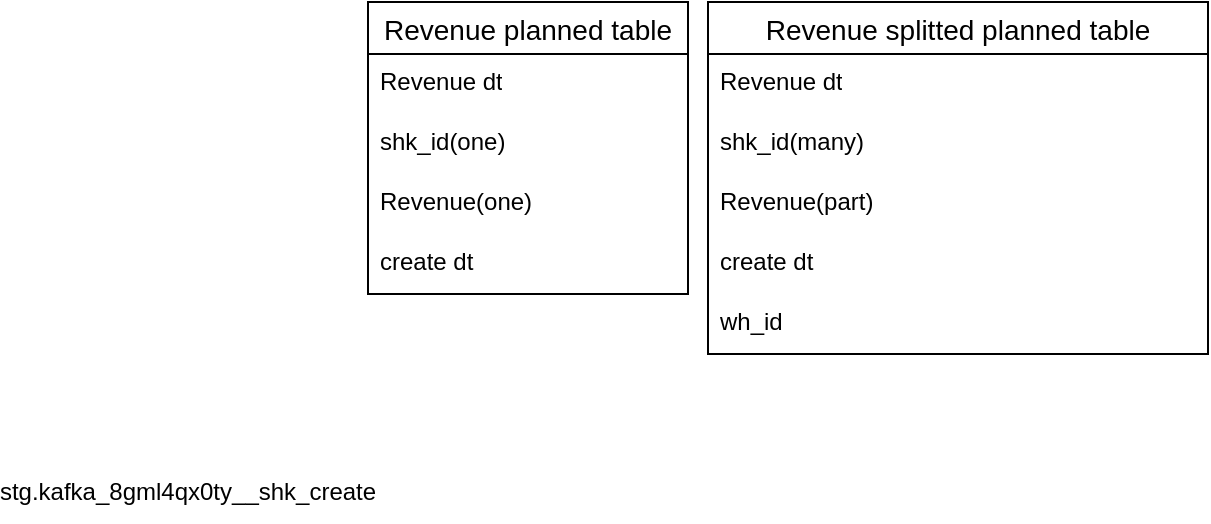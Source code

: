 <mxfile version="24.5.2" type="github">
  <diagram id="R2lEEEUBdFMjLlhIrx00" name="Page-1">
    <mxGraphModel dx="1002" dy="575" grid="1" gridSize="10" guides="1" tooltips="1" connect="1" arrows="1" fold="1" page="1" pageScale="1" pageWidth="850" pageHeight="1100" math="0" shadow="0" extFonts="Permanent Marker^https://fonts.googleapis.com/css?family=Permanent+Marker">
      <root>
        <mxCell id="0" />
        <mxCell id="1" parent="0" />
        <mxCell id="zTqZhQre5ebIJnKyTU1B-1" value="Revenue planned table" style="swimlane;fontStyle=0;childLayout=stackLayout;horizontal=1;startSize=26;horizontalStack=0;resizeParent=1;resizeParentMax=0;resizeLast=0;collapsible=1;marginBottom=0;align=center;fontSize=14;" vertex="1" parent="1">
          <mxGeometry x="220" y="50" width="160" height="146" as="geometry" />
        </mxCell>
        <mxCell id="zTqZhQre5ebIJnKyTU1B-2" value="Revenue dt" style="text;strokeColor=none;fillColor=none;spacingLeft=4;spacingRight=4;overflow=hidden;rotatable=0;points=[[0,0.5],[1,0.5]];portConstraint=eastwest;fontSize=12;whiteSpace=wrap;html=1;" vertex="1" parent="zTqZhQre5ebIJnKyTU1B-1">
          <mxGeometry y="26" width="160" height="30" as="geometry" />
        </mxCell>
        <mxCell id="zTqZhQre5ebIJnKyTU1B-3" value="shk_id(one)" style="text;strokeColor=none;fillColor=none;spacingLeft=4;spacingRight=4;overflow=hidden;rotatable=0;points=[[0,0.5],[1,0.5]];portConstraint=eastwest;fontSize=12;whiteSpace=wrap;html=1;" vertex="1" parent="zTqZhQre5ebIJnKyTU1B-1">
          <mxGeometry y="56" width="160" height="30" as="geometry" />
        </mxCell>
        <mxCell id="zTqZhQre5ebIJnKyTU1B-4" value="Revenue(one)" style="text;strokeColor=none;fillColor=none;spacingLeft=4;spacingRight=4;overflow=hidden;rotatable=0;points=[[0,0.5],[1,0.5]];portConstraint=eastwest;fontSize=12;whiteSpace=wrap;html=1;" vertex="1" parent="zTqZhQre5ebIJnKyTU1B-1">
          <mxGeometry y="86" width="160" height="30" as="geometry" />
        </mxCell>
        <mxCell id="zTqZhQre5ebIJnKyTU1B-5" value="create dt" style="text;strokeColor=none;fillColor=none;spacingLeft=4;spacingRight=4;overflow=hidden;rotatable=0;points=[[0,0.5],[1,0.5]];portConstraint=eastwest;fontSize=12;whiteSpace=wrap;html=1;" vertex="1" parent="zTqZhQre5ebIJnKyTU1B-1">
          <mxGeometry y="116" width="160" height="30" as="geometry" />
        </mxCell>
        <mxCell id="zTqZhQre5ebIJnKyTU1B-6" value="Revenue splitted planned table" style="swimlane;fontStyle=0;childLayout=stackLayout;horizontal=1;startSize=26;horizontalStack=0;resizeParent=1;resizeParentMax=0;resizeLast=0;collapsible=1;marginBottom=0;align=center;fontSize=14;" vertex="1" parent="1">
          <mxGeometry x="390" y="50" width="250" height="176" as="geometry" />
        </mxCell>
        <mxCell id="zTqZhQre5ebIJnKyTU1B-7" value="Revenue dt" style="text;strokeColor=none;fillColor=none;spacingLeft=4;spacingRight=4;overflow=hidden;rotatable=0;points=[[0,0.5],[1,0.5]];portConstraint=eastwest;fontSize=12;whiteSpace=wrap;html=1;" vertex="1" parent="zTqZhQre5ebIJnKyTU1B-6">
          <mxGeometry y="26" width="250" height="30" as="geometry" />
        </mxCell>
        <mxCell id="zTqZhQre5ebIJnKyTU1B-8" value="shk_id(many)" style="text;strokeColor=none;fillColor=none;spacingLeft=4;spacingRight=4;overflow=hidden;rotatable=0;points=[[0,0.5],[1,0.5]];portConstraint=eastwest;fontSize=12;whiteSpace=wrap;html=1;" vertex="1" parent="zTqZhQre5ebIJnKyTU1B-6">
          <mxGeometry y="56" width="250" height="30" as="geometry" />
        </mxCell>
        <mxCell id="zTqZhQre5ebIJnKyTU1B-9" value="Revenue(part)" style="text;strokeColor=none;fillColor=none;spacingLeft=4;spacingRight=4;overflow=hidden;rotatable=0;points=[[0,0.5],[1,0.5]];portConstraint=eastwest;fontSize=12;whiteSpace=wrap;html=1;" vertex="1" parent="zTqZhQre5ebIJnKyTU1B-6">
          <mxGeometry y="86" width="250" height="30" as="geometry" />
        </mxCell>
        <mxCell id="zTqZhQre5ebIJnKyTU1B-10" value="create dt" style="text;strokeColor=none;fillColor=none;spacingLeft=4;spacingRight=4;overflow=hidden;rotatable=0;points=[[0,0.5],[1,0.5]];portConstraint=eastwest;fontSize=12;whiteSpace=wrap;html=1;" vertex="1" parent="zTqZhQre5ebIJnKyTU1B-6">
          <mxGeometry y="116" width="250" height="30" as="geometry" />
        </mxCell>
        <mxCell id="zTqZhQre5ebIJnKyTU1B-11" value="wh_id" style="text;strokeColor=none;fillColor=none;spacingLeft=4;spacingRight=4;overflow=hidden;rotatable=0;points=[[0,0.5],[1,0.5]];portConstraint=eastwest;fontSize=12;whiteSpace=wrap;html=1;" vertex="1" parent="zTqZhQre5ebIJnKyTU1B-6">
          <mxGeometry y="146" width="250" height="30" as="geometry" />
        </mxCell>
        <mxCell id="zTqZhQre5ebIJnKyTU1B-12" value="stg.kafka_8gml4qx0ty__shk_create" style="text;html=1;align=center;verticalAlign=middle;whiteSpace=wrap;rounded=0;" vertex="1" parent="1">
          <mxGeometry x="100" y="280" width="60" height="30" as="geometry" />
        </mxCell>
      </root>
    </mxGraphModel>
  </diagram>
</mxfile>
